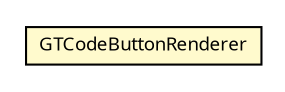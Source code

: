 #!/usr/local/bin/dot
#
# Class diagram 
# Generated by UMLGraph version R5_6 (http://www.umlgraph.org/)
#

digraph G {
	edge [fontname="Trebuchet MS",fontsize=10,labelfontname="Trebuchet MS",labelfontsize=10];
	node [fontname="Trebuchet MS",fontsize=10,shape=plaintext];
	nodesep=0.25;
	ranksep=0.5;
	// se.cambio.cds.gdl.editor.view.renderers.GTCodeButtonRenderer
	c206134 [label=<<table title="se.cambio.cds.gdl.editor.view.renderers.GTCodeButtonRenderer" border="0" cellborder="1" cellspacing="0" cellpadding="2" port="p" bgcolor="lemonChiffon" href="./GTCodeButtonRenderer.html">
		<tr><td><table border="0" cellspacing="0" cellpadding="1">
<tr><td align="center" balign="center"><font face="Trebuchet MS"> GTCodeButtonRenderer </font></td></tr>
		</table></td></tr>
		</table>>, URL="./GTCodeButtonRenderer.html", fontname="Trebuchet MS", fontcolor="black", fontsize=9.0];
}

